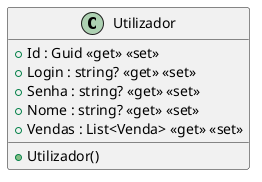 @startuml
class Utilizador {
    + Utilizador()
    + Id : Guid <<get>> <<set>>
    + Login : string? <<get>> <<set>>
    + Senha : string? <<get>> <<set>>
    + Nome : string? <<get>> <<set>>
    + Vendas : List<Venda> <<get>> <<set>>
}
@enduml

